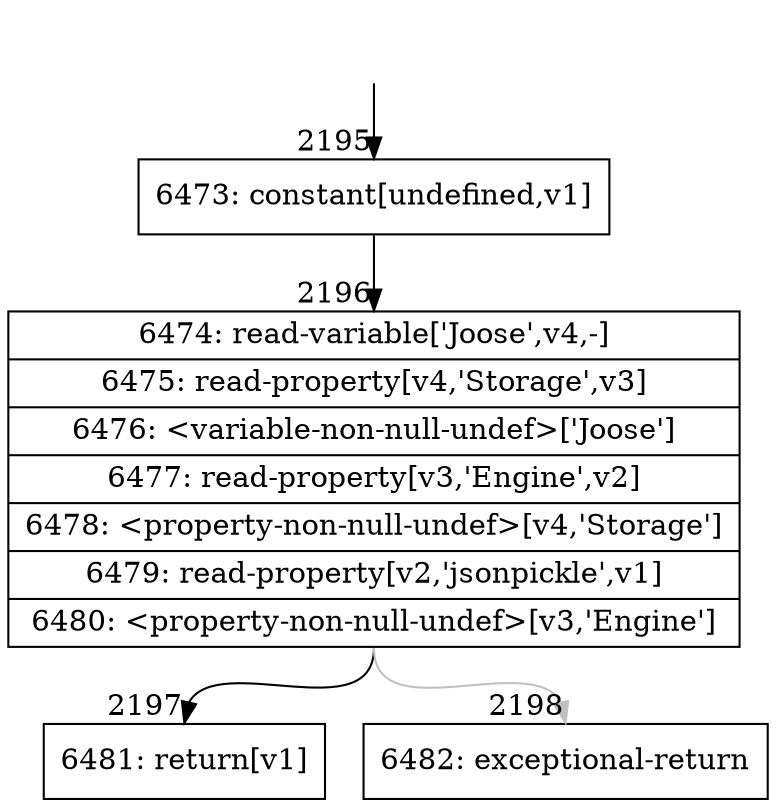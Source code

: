 digraph {
rankdir="TD"
BB_entry248[shape=none,label=""];
BB_entry248 -> BB2195 [tailport=s, headport=n, headlabel="    2195"]
BB2195 [shape=record label="{6473: constant[undefined,v1]}" ] 
BB2195 -> BB2196 [tailport=s, headport=n, headlabel="      2196"]
BB2196 [shape=record label="{6474: read-variable['Joose',v4,-]|6475: read-property[v4,'Storage',v3]|6476: \<variable-non-null-undef\>['Joose']|6477: read-property[v3,'Engine',v2]|6478: \<property-non-null-undef\>[v4,'Storage']|6479: read-property[v2,'jsonpickle',v1]|6480: \<property-non-null-undef\>[v3,'Engine']}" ] 
BB2196 -> BB2197 [tailport=s, headport=n, headlabel="      2197"]
BB2196 -> BB2198 [tailport=s, headport=n, color=gray, headlabel="      2198"]
BB2197 [shape=record label="{6481: return[v1]}" ] 
BB2198 [shape=record label="{6482: exceptional-return}" ] 
//#$~ 2576
}
